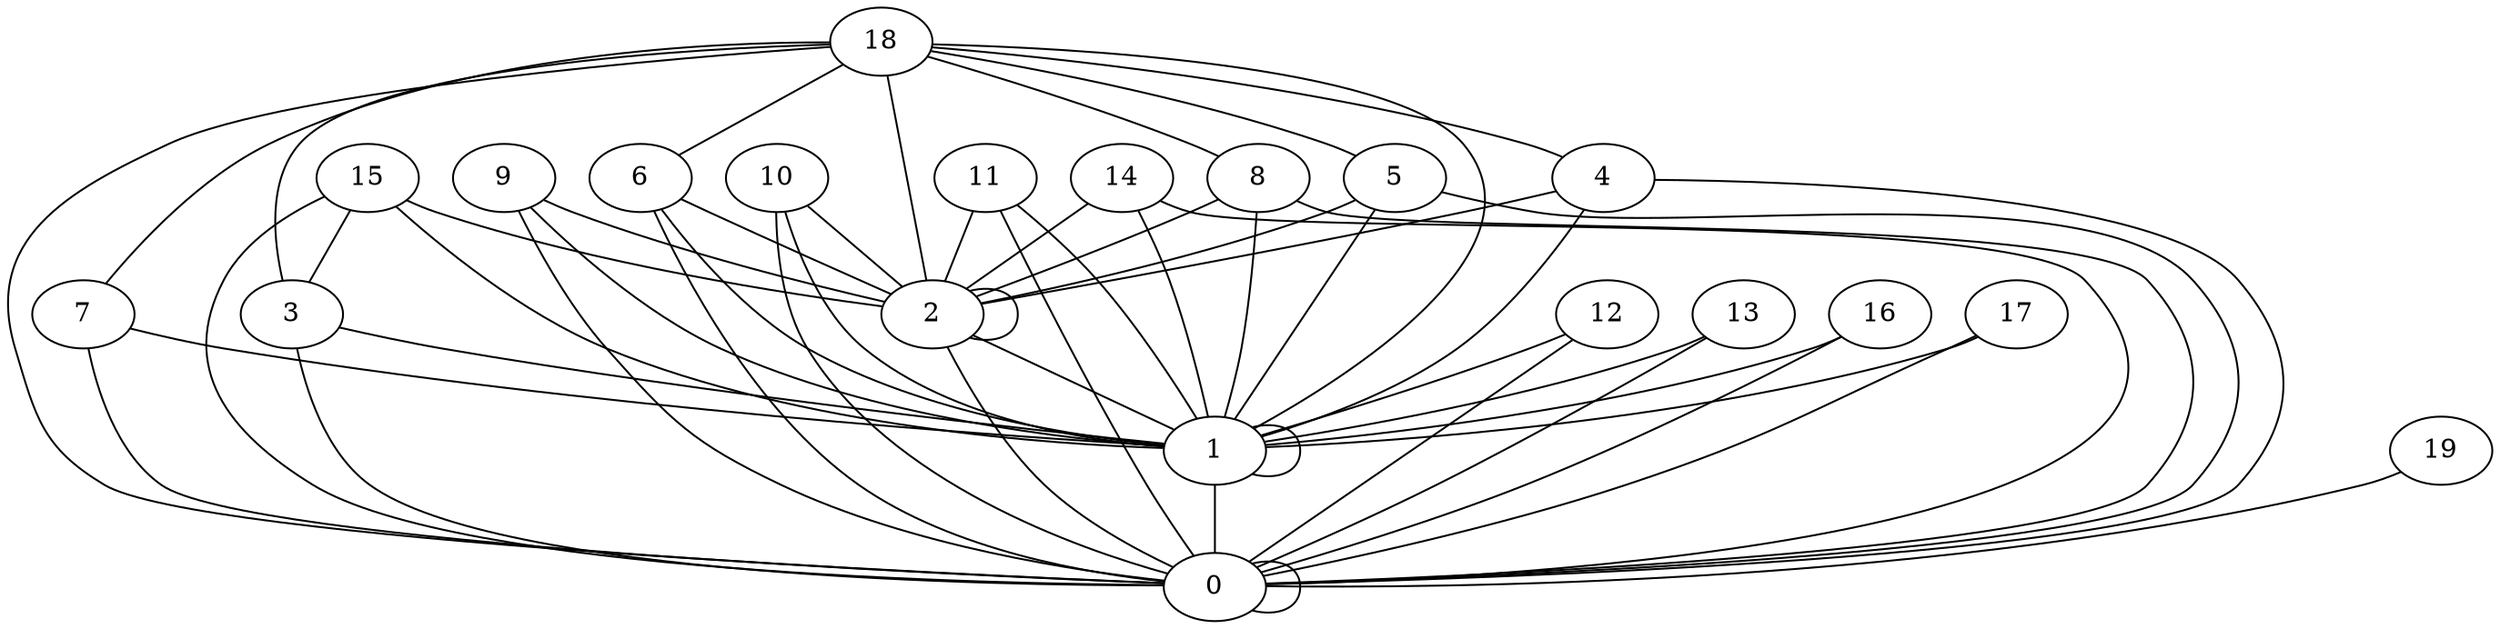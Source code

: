 graph "My Graph" {
	0 -- 0
	1 -- 0
	1 -- 1
	2 -- 0
	2 -- 1
	2 -- 2
	3 -- 0
	3 -- 1
	4 -- 0
	4 -- 1
	4 -- 2
	5 -- 0
	5 -- 1
	5 -- 2
	6 -- 0
	6 -- 1
	6 -- 2
	7 -- 0
	7 -- 1
	8 -- 0
	8 -- 1
	8 -- 2
	9 -- 0
	9 -- 1
	9 -- 2
	10 -- 0
	10 -- 1
	10 -- 2
	11 -- 0
	11 -- 1
	11 -- 2
	12 -- 0
	12 -- 1
	13 -- 0
	13 -- 1
	14 -- 0
	14 -- 1
	14 -- 2
	15 -- 0
	15 -- 1
	15 -- 2
	15 -- 3
	16 -- 0
	16 -- 1
	17 -- 0
	17 -- 1
	18 -- 0
	18 -- 1
	18 -- 2
	18 -- 3
	18 -- 4
	18 -- 5
	18 -- 6
	18 -- 7
	18 -- 8
	19 -- 0
}
